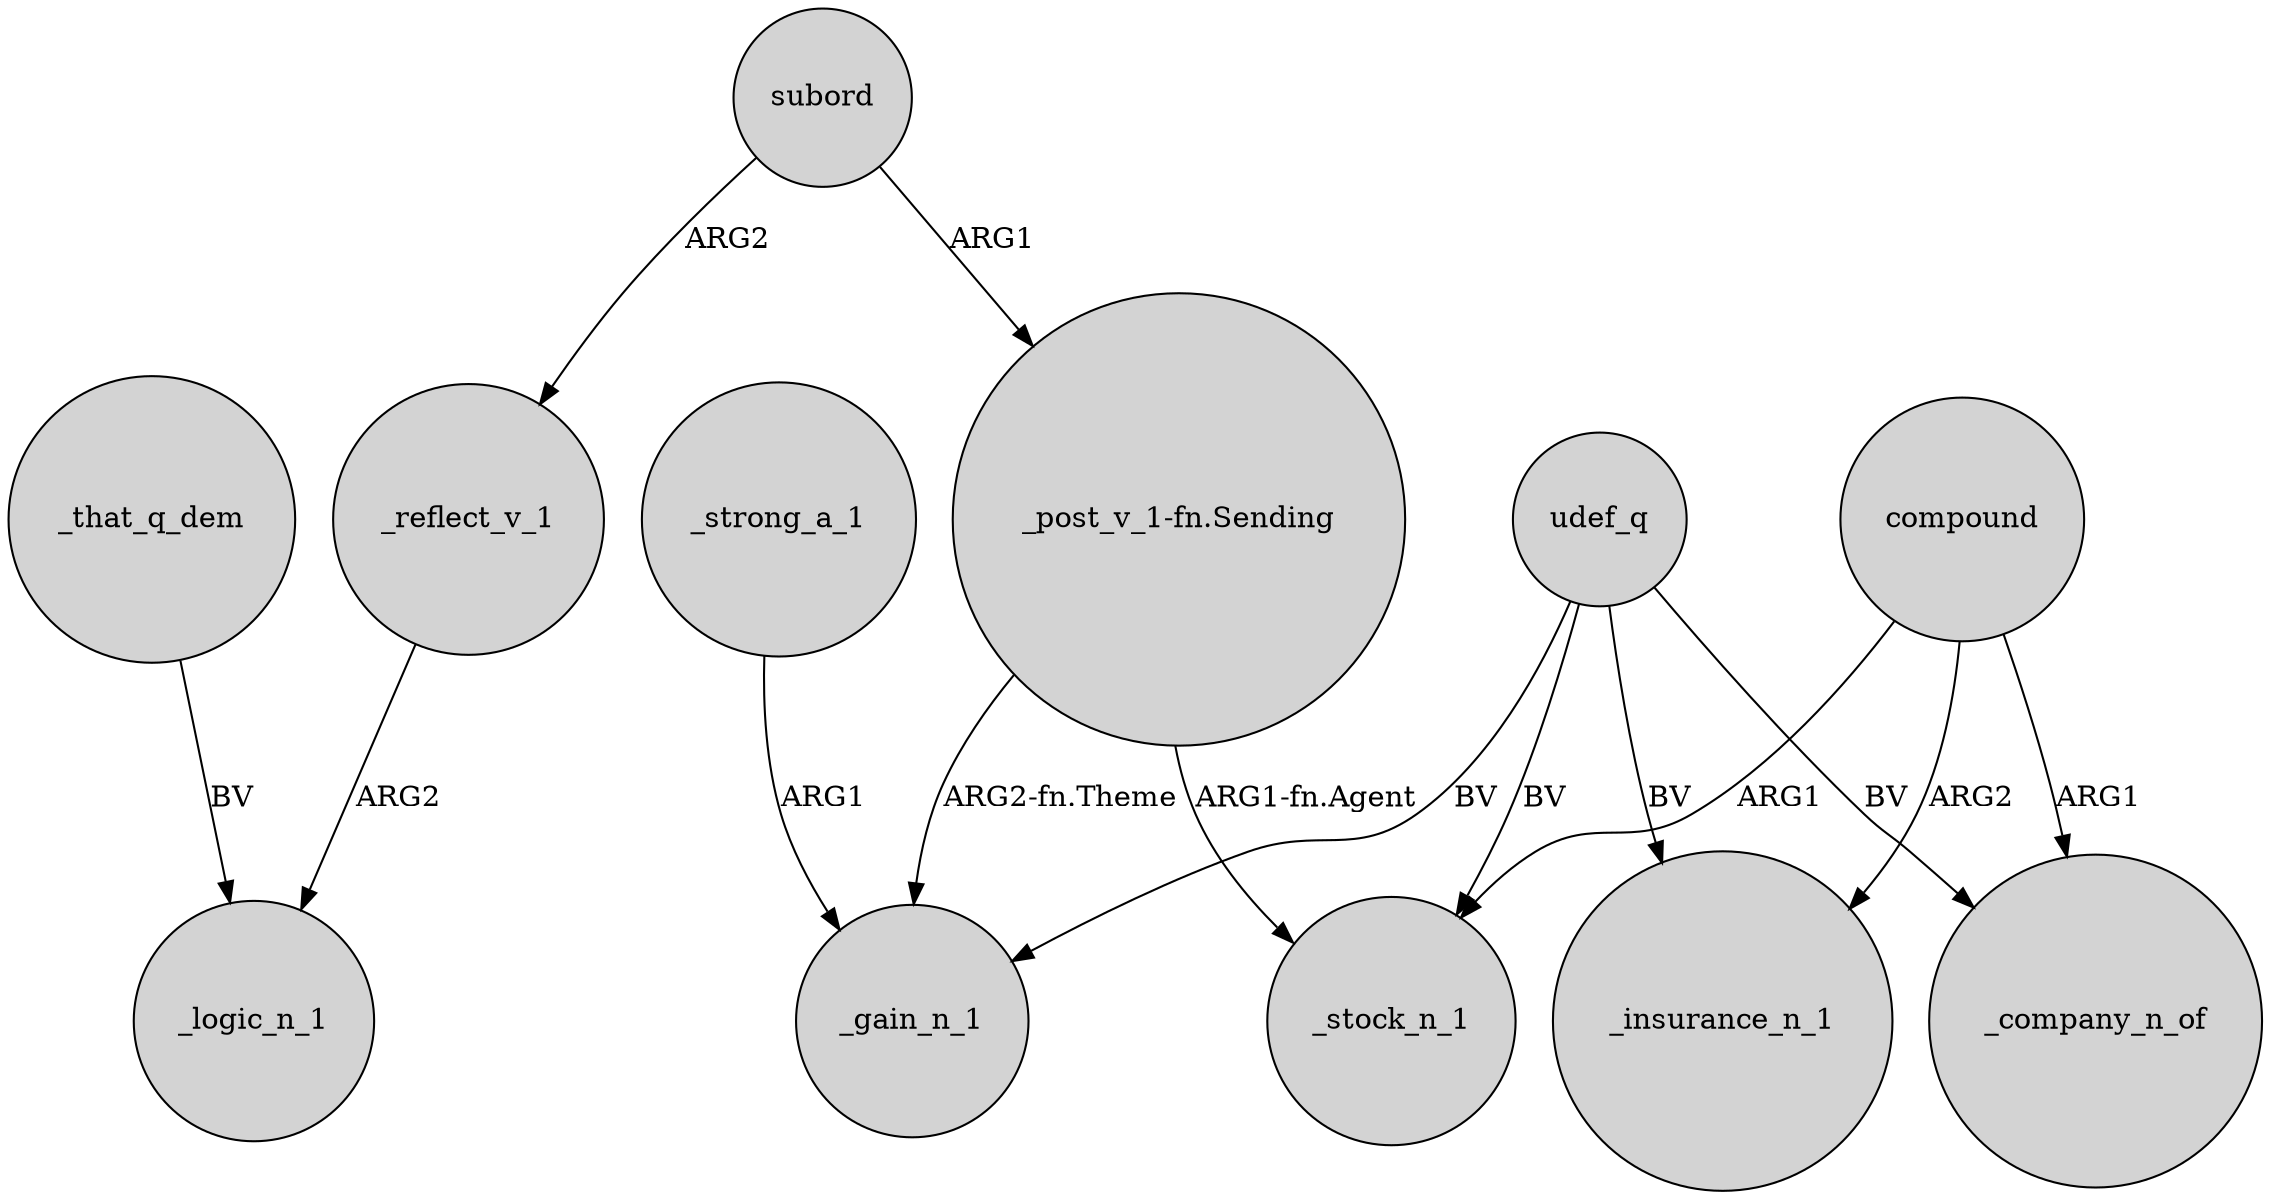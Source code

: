 digraph {
	node [shape=circle style=filled]
	_that_q_dem -> _logic_n_1 [label=BV]
	udef_q -> _stock_n_1 [label=BV]
	"_post_v_1-fn.Sending" -> _stock_n_1 [label="ARG1-fn.Agent"]
	_strong_a_1 -> _gain_n_1 [label=ARG1]
	compound -> _stock_n_1 [label=ARG1]
	compound -> _insurance_n_1 [label=ARG2]
	"_post_v_1-fn.Sending" -> _gain_n_1 [label="ARG2-fn.Theme"]
	udef_q -> _company_n_of [label=BV]
	udef_q -> _gain_n_1 [label=BV]
	subord -> "_post_v_1-fn.Sending" [label=ARG1]
	_reflect_v_1 -> _logic_n_1 [label=ARG2]
	udef_q -> _insurance_n_1 [label=BV]
	subord -> _reflect_v_1 [label=ARG2]
	compound -> _company_n_of [label=ARG1]
}
